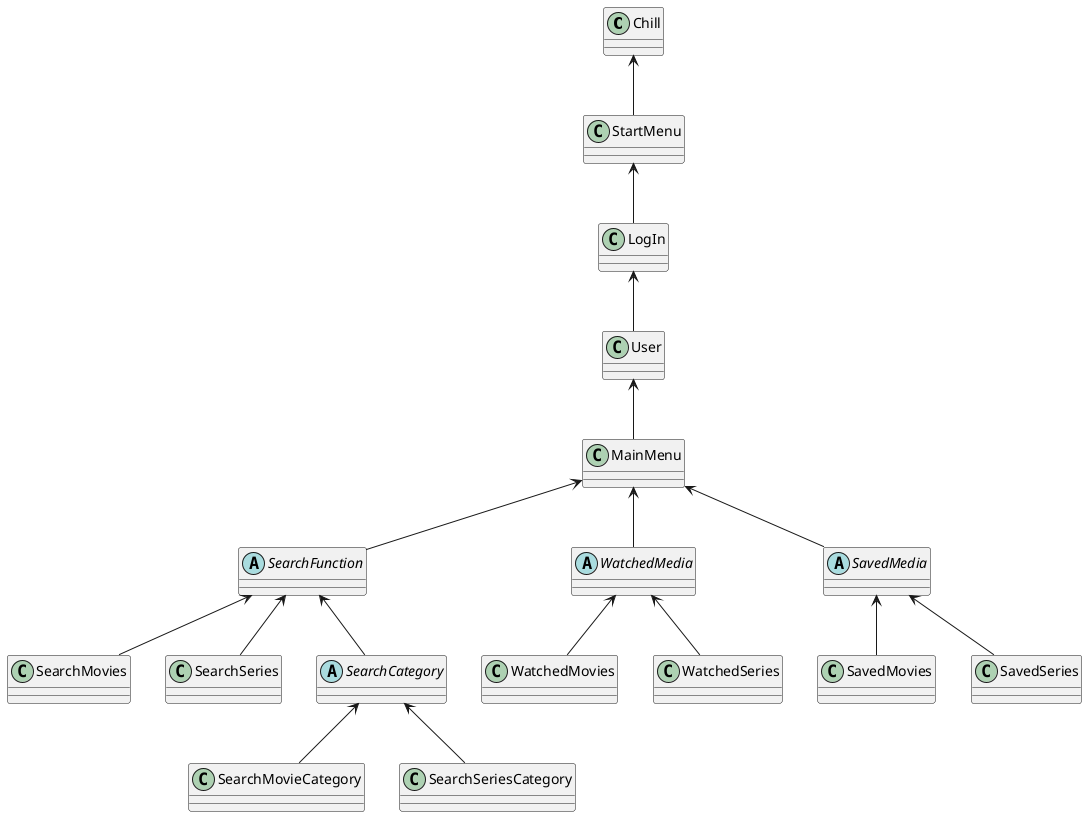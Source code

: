 @startuml
'https://plantuml.com/class-diagram

Class Chill
Class StartMenu
Class LogIn
Class User
Class MainMenu
Abstract SearchFunction
Abstract WatchedMedia
Abstract SavedMedia
Class SearchMovies
Class SearchSeries
Abstract SearchCategory
Class SearchMovieCategory
Class SearchSeriesCategory
Class WatchedMovies
Class WatchedSeries
Class SavedMovies
Class SavedSeries

Chill <-- StartMenu
StartMenu <-- LogIn
LogIn <-- User
User <-- MainMenu

MainMenu <-- SearchFunction
MainMenu <-- WatchedMedia
MainMenu <-- SavedMedia

SearchFunction <-- SearchMovies
SearchCategory <-- SearchMovieCategory
SearchFunction <-- SearchCategory


WatchedMedia <-- WatchedMovies
SavedMedia <-- SavedMovies
SearchFunction <-- SearchSeries
SearchCategory <-- SearchSeriesCategory
WatchedMedia <-- WatchedSeries
SavedMedia <-- SavedSeries

@enduml